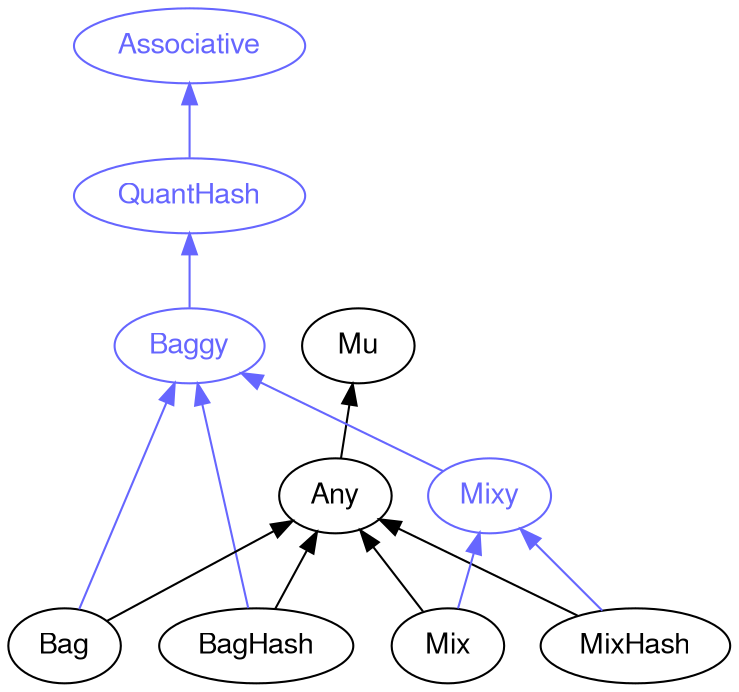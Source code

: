 digraph "raku-type-graph" {
    rankdir=BT;
    splines=polyline;
    overlap=false;

    graph [truecolor=true bgcolor="#FFFFFF"];
    // Types
    "Baggy" [color="#6666FF", fontcolor="#6666FF", href="/type/Baggy", fontname="FreeSans"];
    "Associative" [color="#6666FF", fontcolor="#6666FF", href="/type/Associative", fontname="FreeSans"];
    "QuantHash" [color="#6666FF", fontcolor="#6666FF", href="/type/QuantHash", fontname="FreeSans"];
    "Mu" [color="#000000", fontcolor="#000000", href="/type/Mu", fontname="FreeSans"];
    "Any" [color="#000000", fontcolor="#000000", href="/type/Any", fontname="FreeSans"];
    "BagHash" [color="#000000", fontcolor="#000000", href="/type/BagHash", fontname="FreeSans"];
    "Bag" [color="#000000", fontcolor="#000000", href="/type/Bag", fontname="FreeSans"];
    "Mixy" [color="#6666FF", fontcolor="#6666FF", href="/type/Mixy", fontname="FreeSans"];
    "MixHash" [color="#000000", fontcolor="#000000", href="/type/MixHash", fontname="FreeSans"];
    "Mix" [color="#000000", fontcolor="#000000", href="/type/Mix", fontname="FreeSans"];

    // Superclasses
    "Any" -> "Mu" [color="#000000"];
    "BagHash" -> "Any" [color="#000000"];
    "Bag" -> "Any" [color="#000000"];
    "MixHash" -> "Any" [color="#000000"];
    "Mix" -> "Any" [color="#000000"];

    // Roles
    "Baggy" -> "QuantHash" [color="#6666FF"];
    "QuantHash" -> "Associative" [color="#6666FF"];
    "BagHash" -> "Baggy" [color="#6666FF"];
    "Bag" -> "Baggy" [color="#6666FF"];
    "Mixy" -> "Baggy" [color="#6666FF"];
    "MixHash" -> "Mixy" [color="#6666FF"];
    "Mix" -> "Mixy" [color="#6666FF"];
}
